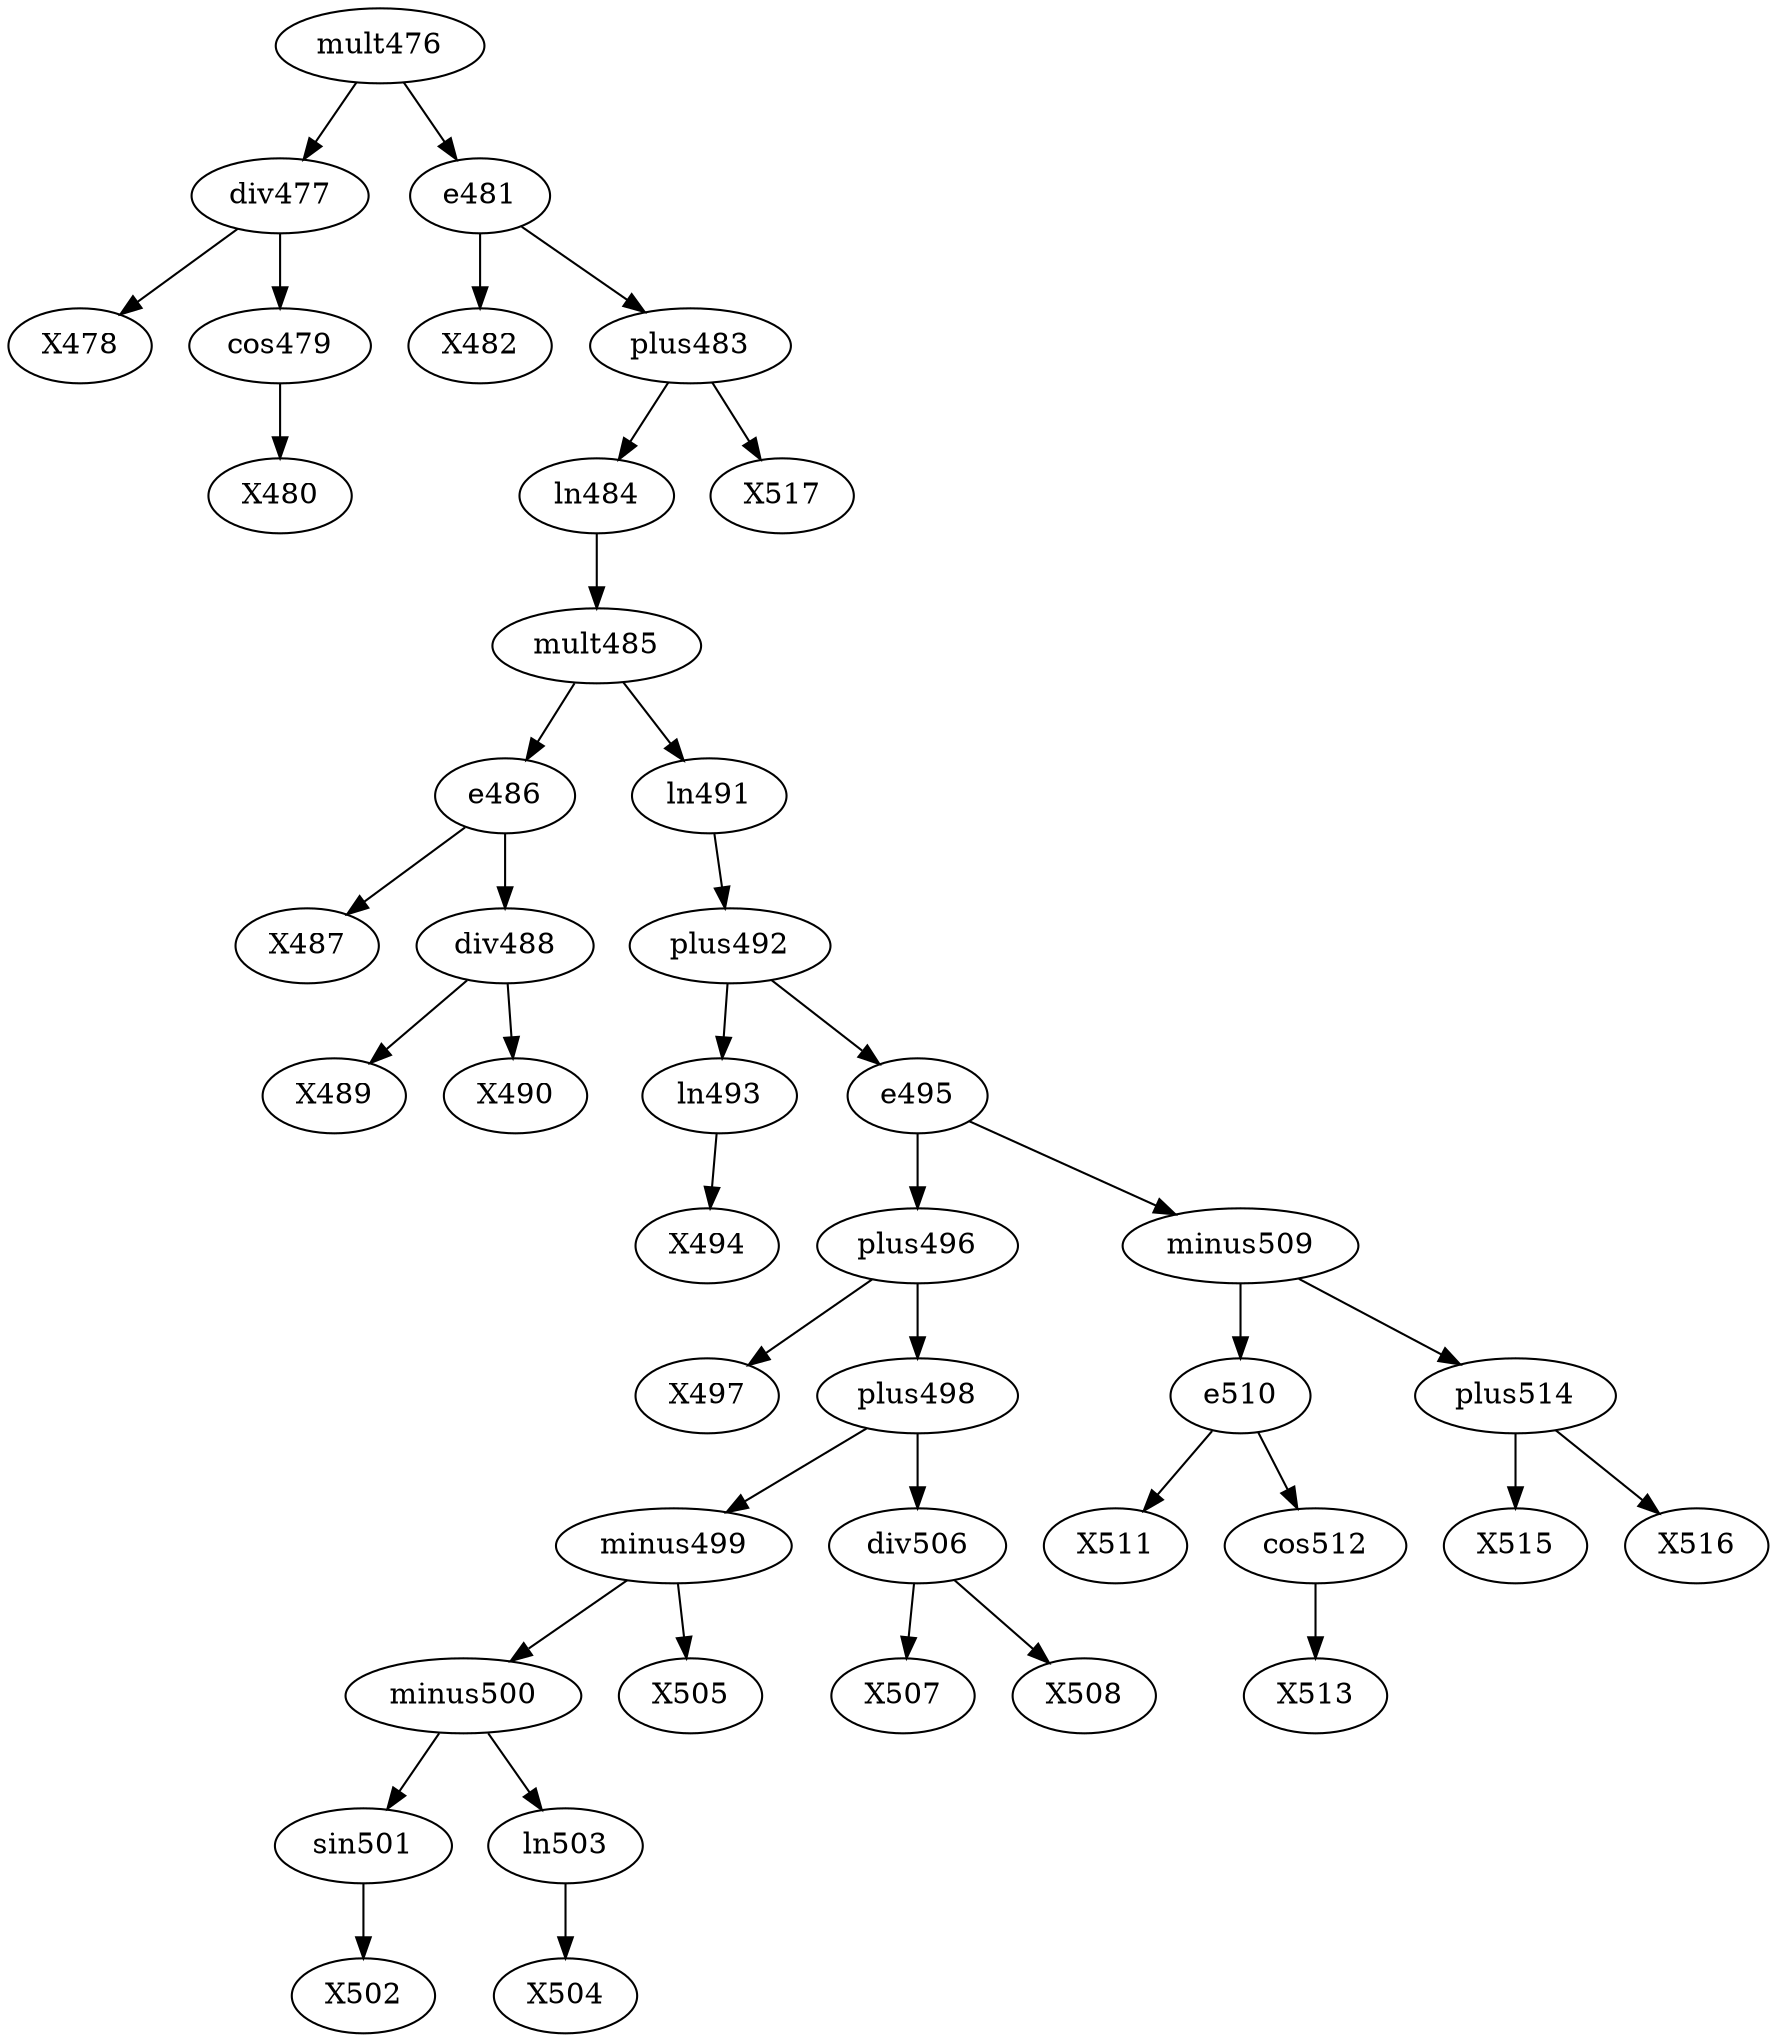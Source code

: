 digraph T {
	div477 -> X478
	cos479 -> X480
	div477 -> cos479
	mult476 -> div477
	e481 -> X482
	e486 -> X487
	div488 -> X489
	div488 -> X490
	e486 -> div488
	mult485 -> e486
	ln493 -> X494
	plus492 -> ln493
	plus496 -> X497
	sin501 -> X502
	minus500 -> sin501
	ln503 -> X504
	minus500 -> ln503
	minus499 -> minus500
	minus499 -> X505
	plus498 -> minus499
	div506 -> X507
	div506 -> X508
	plus498 -> div506
	plus496 -> plus498
	e495 -> plus496
	e510 -> X511
	cos512 -> X513
	e510 -> cos512
	minus509 -> e510
	plus514 -> X515
	plus514 -> X516
	minus509 -> plus514
	e495 -> minus509
	plus492 -> e495
	ln491 -> plus492
	mult485 -> ln491
	ln484 -> mult485
	plus483 -> ln484
	plus483 -> X517
	e481 -> plus483
	mult476 -> e481
}
